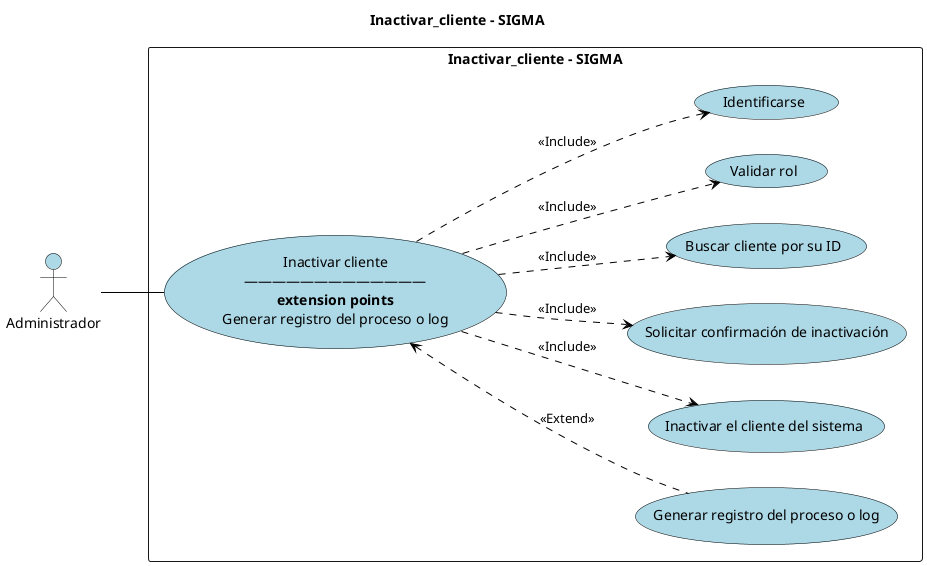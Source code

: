 @startuml InactivarCliente
title Inactivar_cliente - SIGMA
left to right direction
skinparam backgroundColor White
skinparam usecase {
    BackgroundColor #ADD8E6
    BorderColor Black
    ArrowColor Black
}

actor Administrador

skinparam actor {
    BackgroundColor #ADD8E6
    BorderColor Black
    FontColor Black
}

rectangle "Inactivar_cliente - SIGMA" {
    usecase "Inactivar cliente\n―――――――――――――\n<b>extension points</b>\nGenerar registro del proceso o log" as AU
    usecase "Generar registro del proceso o log" as GR
    usecase "Inactivar el cliente del sistema" as IC
    usecase "Solicitar confirmación de inactivación" as SC
    usecase "Buscar cliente por su ID" as BC
    usecase "Validar rol" as VR
    usecase "Identificarse" as ID
}

Administrador -- AU

AU ..> ID : <<Include>>
AU ..> VR : <<Include>>
AU ..> BC : <<Include>>
AU ..> SC : <<Include>>
AU ..> IC : <<Include>>
AU <.. GR : <<Extend>>

@enduml
